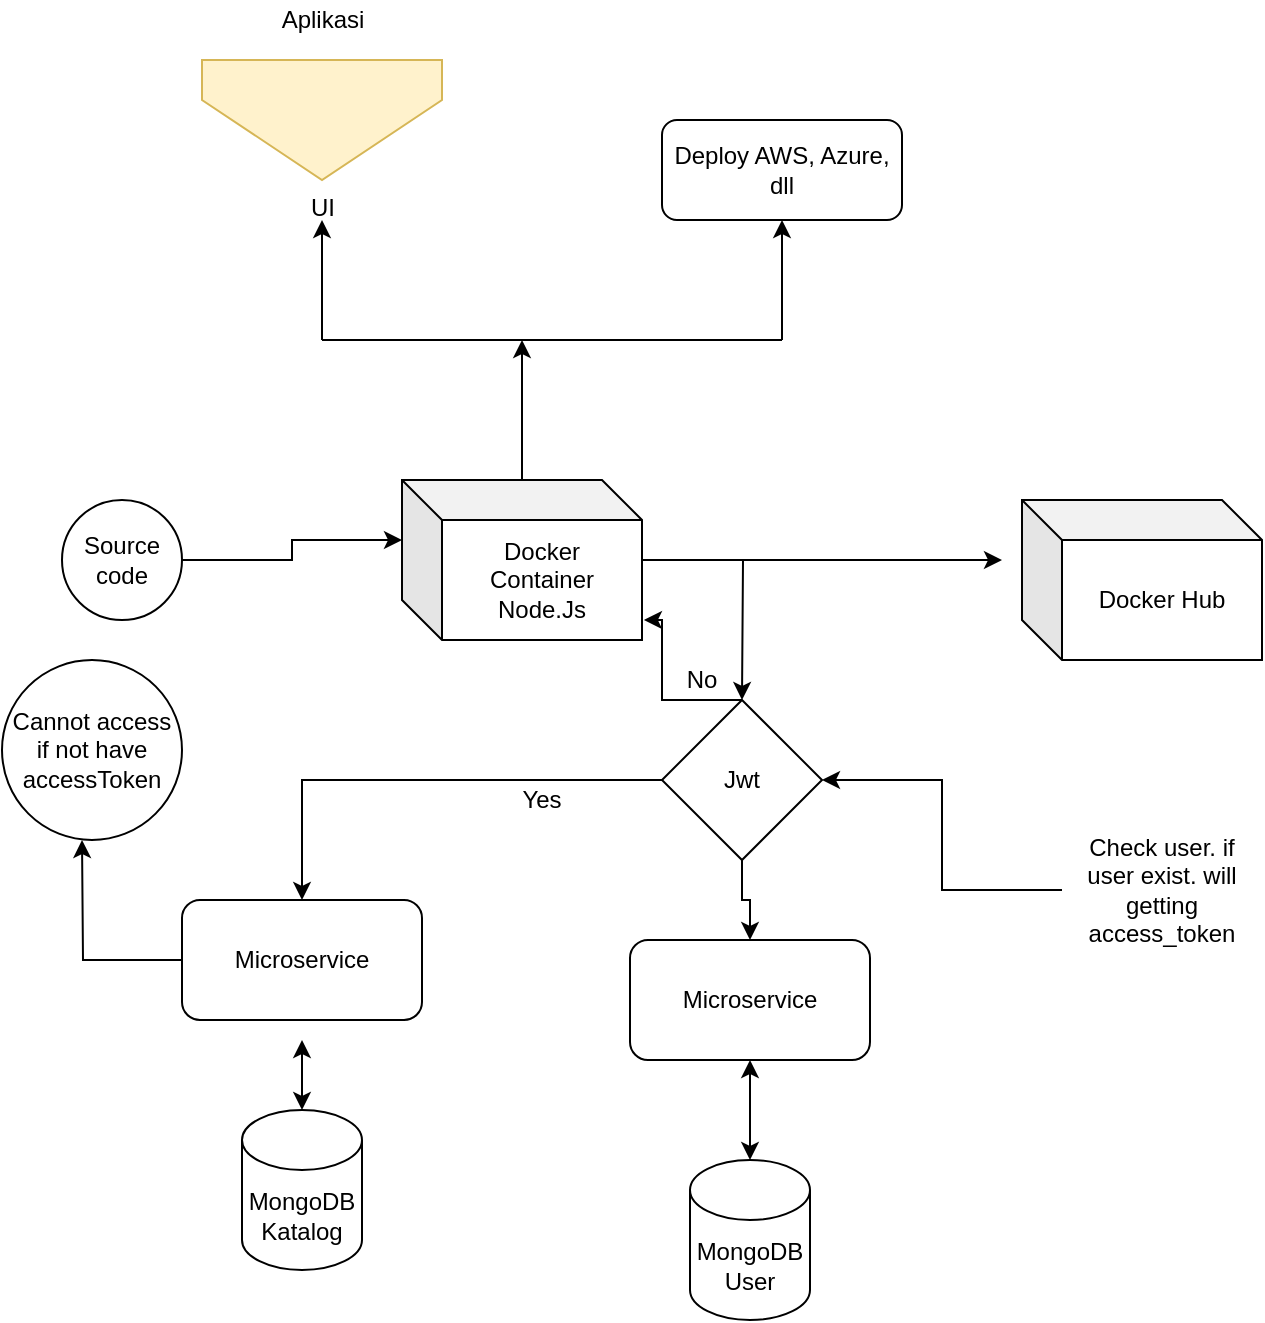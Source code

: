 <mxfile version="14.9.3" type="device"><diagram id="C5RBs43oDa-KdzZeNtuy" name="Page-1"><mxGraphModel dx="782" dy="392" grid="1" gridSize="10" guides="1" tooltips="1" connect="1" arrows="1" fold="1" page="1" pageScale="1" pageWidth="827" pageHeight="1169" math="0" shadow="0"><root><mxCell id="WIyWlLk6GJQsqaUBKTNV-0"/><mxCell id="WIyWlLk6GJQsqaUBKTNV-1" parent="WIyWlLk6GJQsqaUBKTNV-0"/><mxCell id="RfyOwiN8jd9gnvlmTDv7-34" style="edgeStyle=orthogonalEdgeStyle;rounded=0;orthogonalLoop=1;jettySize=auto;html=1;" edge="1" parent="WIyWlLk6GJQsqaUBKTNV-1" source="RfyOwiN8jd9gnvlmTDv7-33"><mxGeometry relative="1" as="geometry"><mxPoint x="270" y="200" as="targetPoint"/></mxGeometry></mxCell><mxCell id="RfyOwiN8jd9gnvlmTDv7-46" style="edgeStyle=orthogonalEdgeStyle;rounded=0;orthogonalLoop=1;jettySize=auto;html=1;" edge="1" parent="WIyWlLk6GJQsqaUBKTNV-1" source="RfyOwiN8jd9gnvlmTDv7-33"><mxGeometry relative="1" as="geometry"><mxPoint x="510" y="310" as="targetPoint"/></mxGeometry></mxCell><mxCell id="RfyOwiN8jd9gnvlmTDv7-51" style="edgeStyle=orthogonalEdgeStyle;rounded=0;orthogonalLoop=1;jettySize=auto;html=1;" edge="1" parent="WIyWlLk6GJQsqaUBKTNV-1" source="RfyOwiN8jd9gnvlmTDv7-33"><mxGeometry relative="1" as="geometry"><mxPoint x="380" y="380" as="targetPoint"/></mxGeometry></mxCell><mxCell id="RfyOwiN8jd9gnvlmTDv7-33" value="&lt;div&gt;Docker &lt;br&gt;&lt;/div&gt;&lt;div&gt;Container Node.Js&lt;br&gt;&lt;/div&gt;" style="shape=cube;whiteSpace=wrap;html=1;boundedLbl=1;backgroundOutline=1;darkOpacity=0.05;darkOpacity2=0.1;" vertex="1" parent="WIyWlLk6GJQsqaUBKTNV-1"><mxGeometry x="210" y="270" width="120" height="80" as="geometry"/></mxCell><mxCell id="RfyOwiN8jd9gnvlmTDv7-35" value="" style="endArrow=none;html=1;" edge="1" parent="WIyWlLk6GJQsqaUBKTNV-1"><mxGeometry width="50" height="50" relative="1" as="geometry"><mxPoint x="170" y="200" as="sourcePoint"/><mxPoint x="400" y="200" as="targetPoint"/></mxGeometry></mxCell><mxCell id="RfyOwiN8jd9gnvlmTDv7-36" value="" style="endArrow=classic;html=1;" edge="1" parent="WIyWlLk6GJQsqaUBKTNV-1"><mxGeometry width="50" height="50" relative="1" as="geometry"><mxPoint x="400" y="200" as="sourcePoint"/><mxPoint x="400" y="140" as="targetPoint"/></mxGeometry></mxCell><mxCell id="RfyOwiN8jd9gnvlmTDv7-37" value="" style="endArrow=classic;html=1;" edge="1" parent="WIyWlLk6GJQsqaUBKTNV-1"><mxGeometry width="50" height="50" relative="1" as="geometry"><mxPoint x="170" y="200" as="sourcePoint"/><mxPoint x="170" y="140" as="targetPoint"/></mxGeometry></mxCell><mxCell id="RfyOwiN8jd9gnvlmTDv7-72" style="edgeStyle=orthogonalEdgeStyle;rounded=0;orthogonalLoop=1;jettySize=auto;html=1;" edge="1" parent="WIyWlLk6GJQsqaUBKTNV-1" source="RfyOwiN8jd9gnvlmTDv7-39"><mxGeometry relative="1" as="geometry"><mxPoint x="50" y="450" as="targetPoint"/></mxGeometry></mxCell><mxCell id="RfyOwiN8jd9gnvlmTDv7-39" value="Microservice" style="rounded=1;whiteSpace=wrap;html=1;" vertex="1" parent="WIyWlLk6GJQsqaUBKTNV-1"><mxGeometry x="100" y="480" width="120" height="60" as="geometry"/></mxCell><mxCell id="RfyOwiN8jd9gnvlmTDv7-40" value="Microservice" style="rounded=1;whiteSpace=wrap;html=1;" vertex="1" parent="WIyWlLk6GJQsqaUBKTNV-1"><mxGeometry x="324" y="500" width="120" height="60" as="geometry"/></mxCell><mxCell id="RfyOwiN8jd9gnvlmTDv7-42" value="&lt;div&gt;MongoDB&lt;/div&gt;&lt;div&gt;User&lt;/div&gt;" style="shape=cylinder3;whiteSpace=wrap;html=1;boundedLbl=1;backgroundOutline=1;size=15;" vertex="1" parent="WIyWlLk6GJQsqaUBKTNV-1"><mxGeometry x="354" y="610" width="60" height="80" as="geometry"/></mxCell><mxCell id="RfyOwiN8jd9gnvlmTDv7-43" value="&lt;div&gt;MongoDB&lt;/div&gt;&lt;div&gt;Katalog&lt;br&gt;&lt;/div&gt;" style="shape=cylinder3;whiteSpace=wrap;html=1;boundedLbl=1;backgroundOutline=1;size=15;" vertex="1" parent="WIyWlLk6GJQsqaUBKTNV-1"><mxGeometry x="130" y="585" width="60" height="80" as="geometry"/></mxCell><mxCell id="RfyOwiN8jd9gnvlmTDv7-44" value="" style="endArrow=classic;startArrow=classic;html=1;exitX=0.5;exitY=0;exitDx=0;exitDy=0;exitPerimeter=0;" edge="1" parent="WIyWlLk6GJQsqaUBKTNV-1" source="RfyOwiN8jd9gnvlmTDv7-43"><mxGeometry width="50" height="50" relative="1" as="geometry"><mxPoint x="130" y="600" as="sourcePoint"/><mxPoint x="160" y="550" as="targetPoint"/></mxGeometry></mxCell><mxCell id="RfyOwiN8jd9gnvlmTDv7-45" value="" style="endArrow=classic;startArrow=classic;html=1;exitX=0.5;exitY=0;exitDx=0;exitDy=0;exitPerimeter=0;" edge="1" parent="WIyWlLk6GJQsqaUBKTNV-1" source="RfyOwiN8jd9gnvlmTDv7-42"><mxGeometry width="50" height="50" relative="1" as="geometry"><mxPoint x="170" y="595" as="sourcePoint"/><mxPoint x="384" y="560" as="targetPoint"/></mxGeometry></mxCell><mxCell id="RfyOwiN8jd9gnvlmTDv7-47" value="Docker Hub" style="shape=cube;whiteSpace=wrap;html=1;boundedLbl=1;backgroundOutline=1;darkOpacity=0.05;darkOpacity2=0.1;" vertex="1" parent="WIyWlLk6GJQsqaUBKTNV-1"><mxGeometry x="520" y="280" width="120" height="80" as="geometry"/></mxCell><mxCell id="RfyOwiN8jd9gnvlmTDv7-53" style="edgeStyle=orthogonalEdgeStyle;rounded=0;orthogonalLoop=1;jettySize=auto;html=1;" edge="1" parent="WIyWlLk6GJQsqaUBKTNV-1" source="RfyOwiN8jd9gnvlmTDv7-52" target="RfyOwiN8jd9gnvlmTDv7-40"><mxGeometry relative="1" as="geometry"/></mxCell><mxCell id="RfyOwiN8jd9gnvlmTDv7-54" style="edgeStyle=orthogonalEdgeStyle;rounded=0;orthogonalLoop=1;jettySize=auto;html=1;" edge="1" parent="WIyWlLk6GJQsqaUBKTNV-1" source="RfyOwiN8jd9gnvlmTDv7-52" target="RfyOwiN8jd9gnvlmTDv7-39"><mxGeometry relative="1" as="geometry"/></mxCell><mxCell id="RfyOwiN8jd9gnvlmTDv7-68" style="edgeStyle=orthogonalEdgeStyle;rounded=0;orthogonalLoop=1;jettySize=auto;html=1;entryX=1.008;entryY=0.875;entryDx=0;entryDy=0;entryPerimeter=0;exitX=0.5;exitY=0;exitDx=0;exitDy=0;" edge="1" parent="WIyWlLk6GJQsqaUBKTNV-1" source="RfyOwiN8jd9gnvlmTDv7-52" target="RfyOwiN8jd9gnvlmTDv7-33"><mxGeometry relative="1" as="geometry"><Array as="points"><mxPoint x="340" y="380"/><mxPoint x="340" y="340"/></Array></mxGeometry></mxCell><mxCell id="RfyOwiN8jd9gnvlmTDv7-52" value="Jwt" style="rhombus;whiteSpace=wrap;html=1;" vertex="1" parent="WIyWlLk6GJQsqaUBKTNV-1"><mxGeometry x="340" y="380" width="80" height="80" as="geometry"/></mxCell><mxCell id="RfyOwiN8jd9gnvlmTDv7-58" style="edgeStyle=orthogonalEdgeStyle;rounded=0;orthogonalLoop=1;jettySize=auto;html=1;entryX=1;entryY=0.5;entryDx=0;entryDy=0;" edge="1" parent="WIyWlLk6GJQsqaUBKTNV-1" source="RfyOwiN8jd9gnvlmTDv7-55" target="RfyOwiN8jd9gnvlmTDv7-52"><mxGeometry relative="1" as="geometry"/></mxCell><mxCell id="RfyOwiN8jd9gnvlmTDv7-55" value="Check user. if user exist. will getting access_token" style="text;html=1;strokeColor=none;fillColor=none;align=center;verticalAlign=middle;whiteSpace=wrap;rounded=0;" vertex="1" parent="WIyWlLk6GJQsqaUBKTNV-1"><mxGeometry x="540" y="440" width="100" height="70" as="geometry"/></mxCell><mxCell id="RfyOwiN8jd9gnvlmTDv7-60" style="edgeStyle=orthogonalEdgeStyle;rounded=0;orthogonalLoop=1;jettySize=auto;html=1;entryX=0;entryY=0;entryDx=0;entryDy=30;entryPerimeter=0;" edge="1" parent="WIyWlLk6GJQsqaUBKTNV-1" source="RfyOwiN8jd9gnvlmTDv7-59" target="RfyOwiN8jd9gnvlmTDv7-33"><mxGeometry relative="1" as="geometry"/></mxCell><mxCell id="RfyOwiN8jd9gnvlmTDv7-59" value="&lt;div&gt;Source &lt;br&gt;&lt;/div&gt;&lt;div&gt;code&lt;/div&gt;" style="ellipse;whiteSpace=wrap;html=1;aspect=fixed;" vertex="1" parent="WIyWlLk6GJQsqaUBKTNV-1"><mxGeometry x="40" y="280" width="60" height="60" as="geometry"/></mxCell><mxCell id="RfyOwiN8jd9gnvlmTDv7-61" value="Deploy AWS, Azure, dll" style="rounded=1;whiteSpace=wrap;html=1;" vertex="1" parent="WIyWlLk6GJQsqaUBKTNV-1"><mxGeometry x="340" y="90" width="120" height="50" as="geometry"/></mxCell><mxCell id="RfyOwiN8jd9gnvlmTDv7-65" value="Aplikasi" style="text;html=1;align=center;verticalAlign=middle;resizable=0;points=[];autosize=1;strokeColor=none;" vertex="1" parent="WIyWlLk6GJQsqaUBKTNV-1"><mxGeometry x="140" y="30" width="60" height="20" as="geometry"/></mxCell><mxCell id="RfyOwiN8jd9gnvlmTDv7-66" value="&lt;div&gt;Yes&lt;/div&gt;" style="text;html=1;strokeColor=none;fillColor=none;align=center;verticalAlign=middle;whiteSpace=wrap;rounded=0;" vertex="1" parent="WIyWlLk6GJQsqaUBKTNV-1"><mxGeometry x="260" y="420" width="40" height="20" as="geometry"/></mxCell><mxCell id="RfyOwiN8jd9gnvlmTDv7-69" value="&lt;div&gt;No&lt;/div&gt;" style="text;html=1;strokeColor=none;fillColor=none;align=center;verticalAlign=middle;whiteSpace=wrap;rounded=0;" vertex="1" parent="WIyWlLk6GJQsqaUBKTNV-1"><mxGeometry x="340" y="360" width="40" height="20" as="geometry"/></mxCell><mxCell id="RfyOwiN8jd9gnvlmTDv7-71" value="UI" style="verticalLabelPosition=bottom;verticalAlign=top;html=1;shape=offPageConnector;rounded=0;size=0.667;fillColor=#fff2cc;strokeColor=#d6b656;" vertex="1" parent="WIyWlLk6GJQsqaUBKTNV-1"><mxGeometry x="110" y="60" width="120" height="60" as="geometry"/></mxCell><mxCell id="RfyOwiN8jd9gnvlmTDv7-74" value="Cannot access if not have accessToken" style="ellipse;whiteSpace=wrap;html=1;aspect=fixed;" vertex="1" parent="WIyWlLk6GJQsqaUBKTNV-1"><mxGeometry x="10" y="360" width="90" height="90" as="geometry"/></mxCell></root></mxGraphModel></diagram></mxfile>